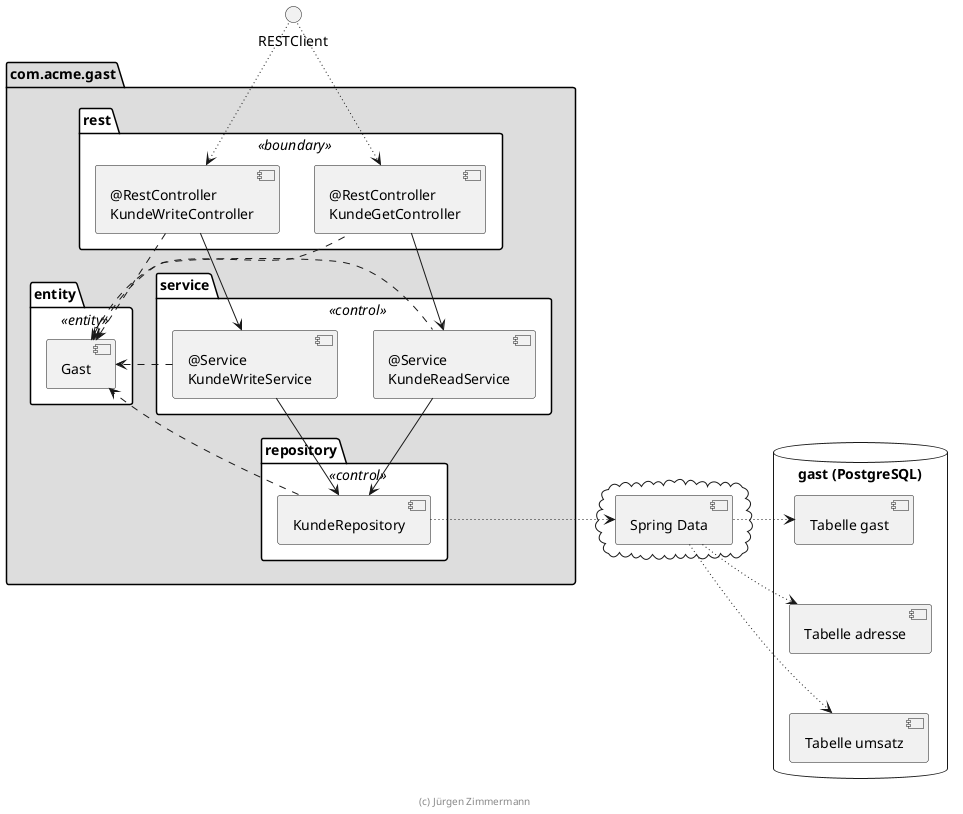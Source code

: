 ' Copyright (C) 2019 - present Juergen Zimmermann, Hochschule Karlsruhe
'
' This program is free software: you can redistribute it and/or modify
' it under the terms of the GNU General Public License as published by
' the Free Software Foundation, either version 3 of the License, or
' (at your option) any later version.
'
' This program is distributed in the hope that it will be useful,
' but WITHOUT ANY WARRANTY; without even the implied warranty of
' MERCHANTABILITY or FITNESS FOR A PARTICULAR PURPOSE.  See the
' GNU General Public License for more details.
'
' You should have received a copy of the GNU General Public License
' along with this program.  If not, see <https://www.gnu.org/licenses/>.
@startuml Komponenten

package com.acme.gast #DDDDDD {
    package rest <<boundary>> #FFFFFF {
        [@RestController\nKundeGetController] as KundeGetController
        [@RestController\nKundeWriteController] as KundeWriteController
    }

    package service <<control>> #FFFFFF {
        [@Service\nKundeReadService] as KundeReadService
        [@Service\nKundeWriteService] as KundeWriteService
    }

    package repository <<control>> #FFFFFF {
        [KundeRepository]
    }

    package entity <<entity>> #FFFFFF {
        [Gast]
    }
}

cloud {
    [Spring Data]
}

database "gast (PostgreSQL)" {
    [Tabelle gast]
    [Tabelle umsatz]
    [Tabelle adresse]

    [Tabelle gast] -[hidden]-> [Tabelle adresse]
    [Tabelle adresse] -[hidden]-> [Tabelle umsatz]
}

RESTClient ~~> [KundeGetController]
RESTClient ~~> [KundeWriteController]

[KundeGetController] --> [KundeReadService]
[KundeWriteController] --> [KundeWriteService]
[KundeReadService] --> [KundeRepository]
[KundeWriteService] --> [KundeRepository]

[KundeGetController] .left.> [Gast]
[KundeWriteController] ..> [Gast]
[KundeReadService] .left.> [Gast]
[KundeWriteService] ..> [Gast]
[KundeRepository] ..> [Gast]

[KundeRepository] ~right~> [Spring Data]
[Spring Data] ~right~> [Tabelle gast]
[Spring Data] ~~> [Tabelle adresse]
[Spring Data] ~~> [Tabelle umsatz]

footer (c) Jürgen Zimmermann

@enduml

